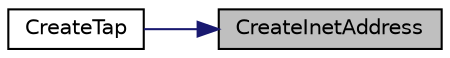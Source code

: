 digraph "CreateInetAddress"
{
 // LATEX_PDF_SIZE
  edge [fontname="Helvetica",fontsize="10",labelfontname="Helvetica",labelfontsize="10"];
  node [fontname="Helvetica",fontsize="10",shape=record];
  rankdir="RL";
  Node1 [label="CreateInetAddress",height=0.2,width=0.4,color="black", fillcolor="grey75", style="filled", fontcolor="black",tooltip=" "];
  Node1 -> Node2 [dir="back",color="midnightblue",fontsize="10",style="solid",fontname="Helvetica"];
  Node2 [label="CreateTap",height=0.2,width=0.4,color="black", fillcolor="white", style="filled",URL="$tap-creator_8cc.html#ac41e53836dbd8b7f8a73bf8425df1d65",tooltip=" "];
}

